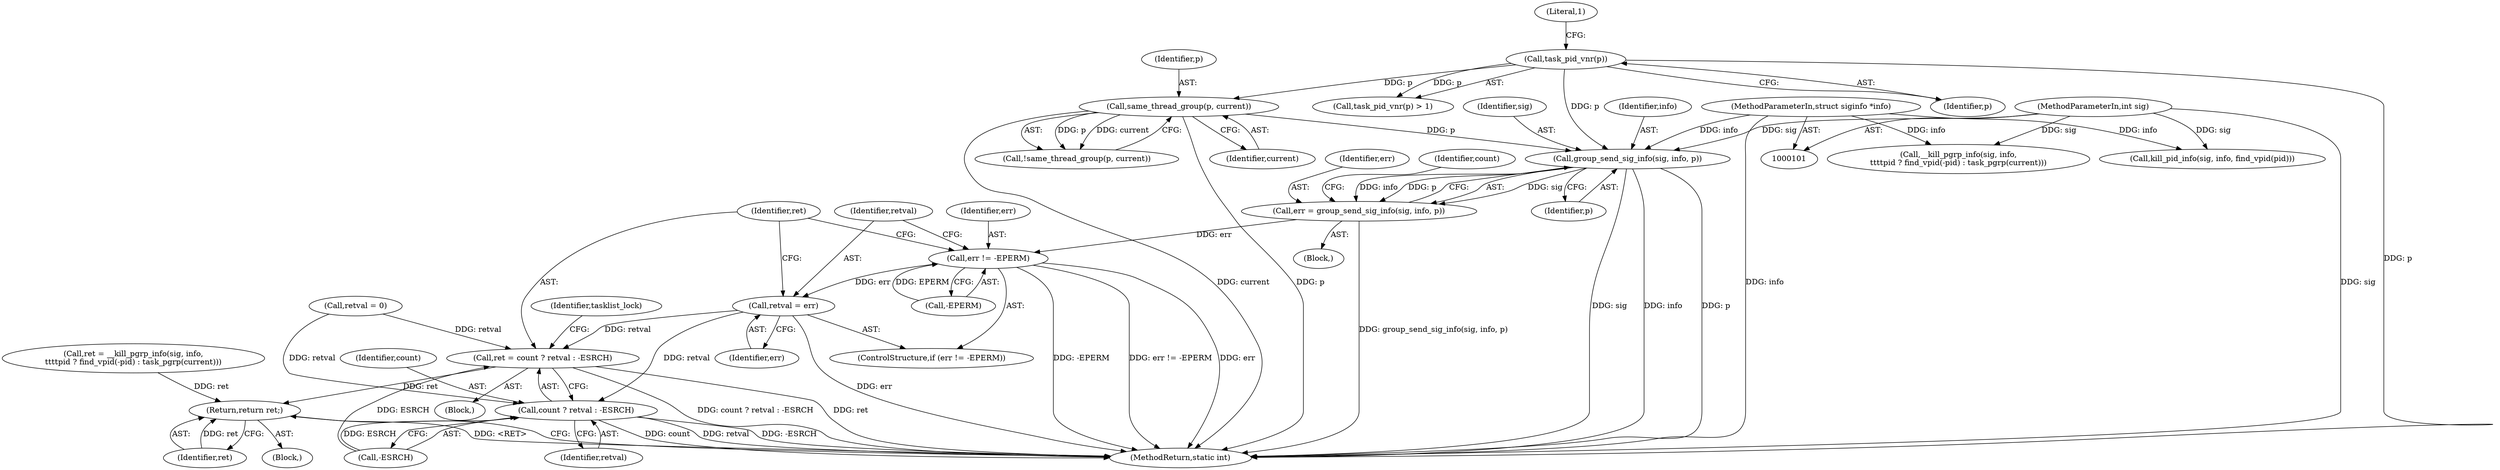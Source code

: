 digraph "0_linux_4ea77014af0d6205b05503d1c7aac6eace11d473@API" {
"1000177" [label="(Call,group_send_sig_info(sig, info, p))"];
"1000102" [label="(MethodParameterIn,int sig)"];
"1000103" [label="(MethodParameterIn,struct siginfo *info)"];
"1000166" [label="(Call,task_pid_vnr(p))"];
"1000170" [label="(Call,same_thread_group(p, current))"];
"1000175" [label="(Call,err = group_send_sig_info(sig, info, p))"];
"1000184" [label="(Call,err != -EPERM)"];
"1000188" [label="(Call,retval = err)"];
"1000191" [label="(Call,ret = count ? retval : -ESRCH)"];
"1000201" [label="(Return,return ret;)"];
"1000193" [label="(Call,count ? retval : -ESRCH)"];
"1000180" [label="(Identifier,p)"];
"1000188" [label="(Call,retval = err)"];
"1000170" [label="(Call,same_thread_group(p, current))"];
"1000190" [label="(Identifier,err)"];
"1000192" [label="(Identifier,ret)"];
"1000183" [label="(ControlStructure,if (err != -EPERM))"];
"1000193" [label="(Call,count ? retval : -ESRCH)"];
"1000178" [label="(Identifier,sig)"];
"1000200" [label="(Identifier,tasklist_lock)"];
"1000184" [label="(Call,err != -EPERM)"];
"1000194" [label="(Identifier,count)"];
"1000186" [label="(Call,-EPERM)"];
"1000105" [label="(Block,)"];
"1000169" [label="(Call,!same_thread_group(p, current))"];
"1000185" [label="(Identifier,err)"];
"1000102" [label="(MethodParameterIn,int sig)"];
"1000152" [label="(Block,)"];
"1000196" [label="(Call,-ESRCH)"];
"1000115" [label="(Call,kill_pid_info(sig, info, find_vpid(pid)))"];
"1000166" [label="(Call,task_pid_vnr(p))"];
"1000202" [label="(Identifier,ret)"];
"1000176" [label="(Identifier,err)"];
"1000189" [label="(Identifier,retval)"];
"1000203" [label="(MethodReturn,static int)"];
"1000172" [label="(Identifier,current)"];
"1000165" [label="(Call,task_pid_vnr(p) > 1)"];
"1000195" [label="(Identifier,retval)"];
"1000141" [label="(Call,__kill_pgrp_info(sig, info,\n\t\t\t\tpid ? find_vpid(-pid) : task_pgrp(current)))"];
"1000171" [label="(Identifier,p)"];
"1000173" [label="(Block,)"];
"1000182" [label="(Identifier,count)"];
"1000139" [label="(Call,ret = __kill_pgrp_info(sig, info,\n\t\t\t\tpid ? find_vpid(-pid) : task_pgrp(current)))"];
"1000201" [label="(Return,return ret;)"];
"1000167" [label="(Identifier,p)"];
"1000191" [label="(Call,ret = count ? retval : -ESRCH)"];
"1000179" [label="(Identifier,info)"];
"1000177" [label="(Call,group_send_sig_info(sig, info, p))"];
"1000103" [label="(MethodParameterIn,struct siginfo *info)"];
"1000175" [label="(Call,err = group_send_sig_info(sig, info, p))"];
"1000154" [label="(Call,retval = 0)"];
"1000168" [label="(Literal,1)"];
"1000177" -> "1000175"  [label="AST: "];
"1000177" -> "1000180"  [label="CFG: "];
"1000178" -> "1000177"  [label="AST: "];
"1000179" -> "1000177"  [label="AST: "];
"1000180" -> "1000177"  [label="AST: "];
"1000175" -> "1000177"  [label="CFG: "];
"1000177" -> "1000203"  [label="DDG: sig"];
"1000177" -> "1000203"  [label="DDG: info"];
"1000177" -> "1000203"  [label="DDG: p"];
"1000177" -> "1000175"  [label="DDG: sig"];
"1000177" -> "1000175"  [label="DDG: info"];
"1000177" -> "1000175"  [label="DDG: p"];
"1000102" -> "1000177"  [label="DDG: sig"];
"1000103" -> "1000177"  [label="DDG: info"];
"1000166" -> "1000177"  [label="DDG: p"];
"1000170" -> "1000177"  [label="DDG: p"];
"1000102" -> "1000101"  [label="AST: "];
"1000102" -> "1000203"  [label="DDG: sig"];
"1000102" -> "1000115"  [label="DDG: sig"];
"1000102" -> "1000141"  [label="DDG: sig"];
"1000103" -> "1000101"  [label="AST: "];
"1000103" -> "1000203"  [label="DDG: info"];
"1000103" -> "1000115"  [label="DDG: info"];
"1000103" -> "1000141"  [label="DDG: info"];
"1000166" -> "1000165"  [label="AST: "];
"1000166" -> "1000167"  [label="CFG: "];
"1000167" -> "1000166"  [label="AST: "];
"1000168" -> "1000166"  [label="CFG: "];
"1000166" -> "1000203"  [label="DDG: p"];
"1000166" -> "1000165"  [label="DDG: p"];
"1000166" -> "1000170"  [label="DDG: p"];
"1000170" -> "1000169"  [label="AST: "];
"1000170" -> "1000172"  [label="CFG: "];
"1000171" -> "1000170"  [label="AST: "];
"1000172" -> "1000170"  [label="AST: "];
"1000169" -> "1000170"  [label="CFG: "];
"1000170" -> "1000203"  [label="DDG: current"];
"1000170" -> "1000203"  [label="DDG: p"];
"1000170" -> "1000169"  [label="DDG: p"];
"1000170" -> "1000169"  [label="DDG: current"];
"1000175" -> "1000173"  [label="AST: "];
"1000176" -> "1000175"  [label="AST: "];
"1000182" -> "1000175"  [label="CFG: "];
"1000175" -> "1000203"  [label="DDG: group_send_sig_info(sig, info, p)"];
"1000175" -> "1000184"  [label="DDG: err"];
"1000184" -> "1000183"  [label="AST: "];
"1000184" -> "1000186"  [label="CFG: "];
"1000185" -> "1000184"  [label="AST: "];
"1000186" -> "1000184"  [label="AST: "];
"1000189" -> "1000184"  [label="CFG: "];
"1000192" -> "1000184"  [label="CFG: "];
"1000184" -> "1000203"  [label="DDG: err"];
"1000184" -> "1000203"  [label="DDG: -EPERM"];
"1000184" -> "1000203"  [label="DDG: err != -EPERM"];
"1000186" -> "1000184"  [label="DDG: EPERM"];
"1000184" -> "1000188"  [label="DDG: err"];
"1000188" -> "1000183"  [label="AST: "];
"1000188" -> "1000190"  [label="CFG: "];
"1000189" -> "1000188"  [label="AST: "];
"1000190" -> "1000188"  [label="AST: "];
"1000192" -> "1000188"  [label="CFG: "];
"1000188" -> "1000203"  [label="DDG: err"];
"1000188" -> "1000191"  [label="DDG: retval"];
"1000188" -> "1000193"  [label="DDG: retval"];
"1000191" -> "1000152"  [label="AST: "];
"1000191" -> "1000193"  [label="CFG: "];
"1000192" -> "1000191"  [label="AST: "];
"1000193" -> "1000191"  [label="AST: "];
"1000200" -> "1000191"  [label="CFG: "];
"1000191" -> "1000203"  [label="DDG: count ? retval : -ESRCH"];
"1000191" -> "1000203"  [label="DDG: ret"];
"1000154" -> "1000191"  [label="DDG: retval"];
"1000196" -> "1000191"  [label="DDG: ESRCH"];
"1000191" -> "1000201"  [label="DDG: ret"];
"1000201" -> "1000105"  [label="AST: "];
"1000201" -> "1000202"  [label="CFG: "];
"1000202" -> "1000201"  [label="AST: "];
"1000203" -> "1000201"  [label="CFG: "];
"1000201" -> "1000203"  [label="DDG: <RET>"];
"1000202" -> "1000201"  [label="DDG: ret"];
"1000139" -> "1000201"  [label="DDG: ret"];
"1000193" -> "1000195"  [label="CFG: "];
"1000193" -> "1000196"  [label="CFG: "];
"1000194" -> "1000193"  [label="AST: "];
"1000195" -> "1000193"  [label="AST: "];
"1000196" -> "1000193"  [label="AST: "];
"1000193" -> "1000203"  [label="DDG: count"];
"1000193" -> "1000203"  [label="DDG: retval"];
"1000193" -> "1000203"  [label="DDG: -ESRCH"];
"1000154" -> "1000193"  [label="DDG: retval"];
"1000196" -> "1000193"  [label="DDG: ESRCH"];
}
